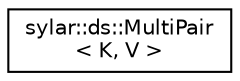 digraph "类继承关系图"
{
 // LATEX_PDF_SIZE
  edge [fontname="Helvetica",fontsize="10",labelfontname="Helvetica",labelfontsize="10"];
  node [fontname="Helvetica",fontsize="10",shape=record];
  rankdir="LR";
  Node0 [label="sylar::ds::MultiPair\l\< K, V \>",height=0.2,width=0.4,color="black", fillcolor="white", style="filled",URL="$structsylar_1_1ds_1_1MultiPair.html",tooltip=" "];
}
